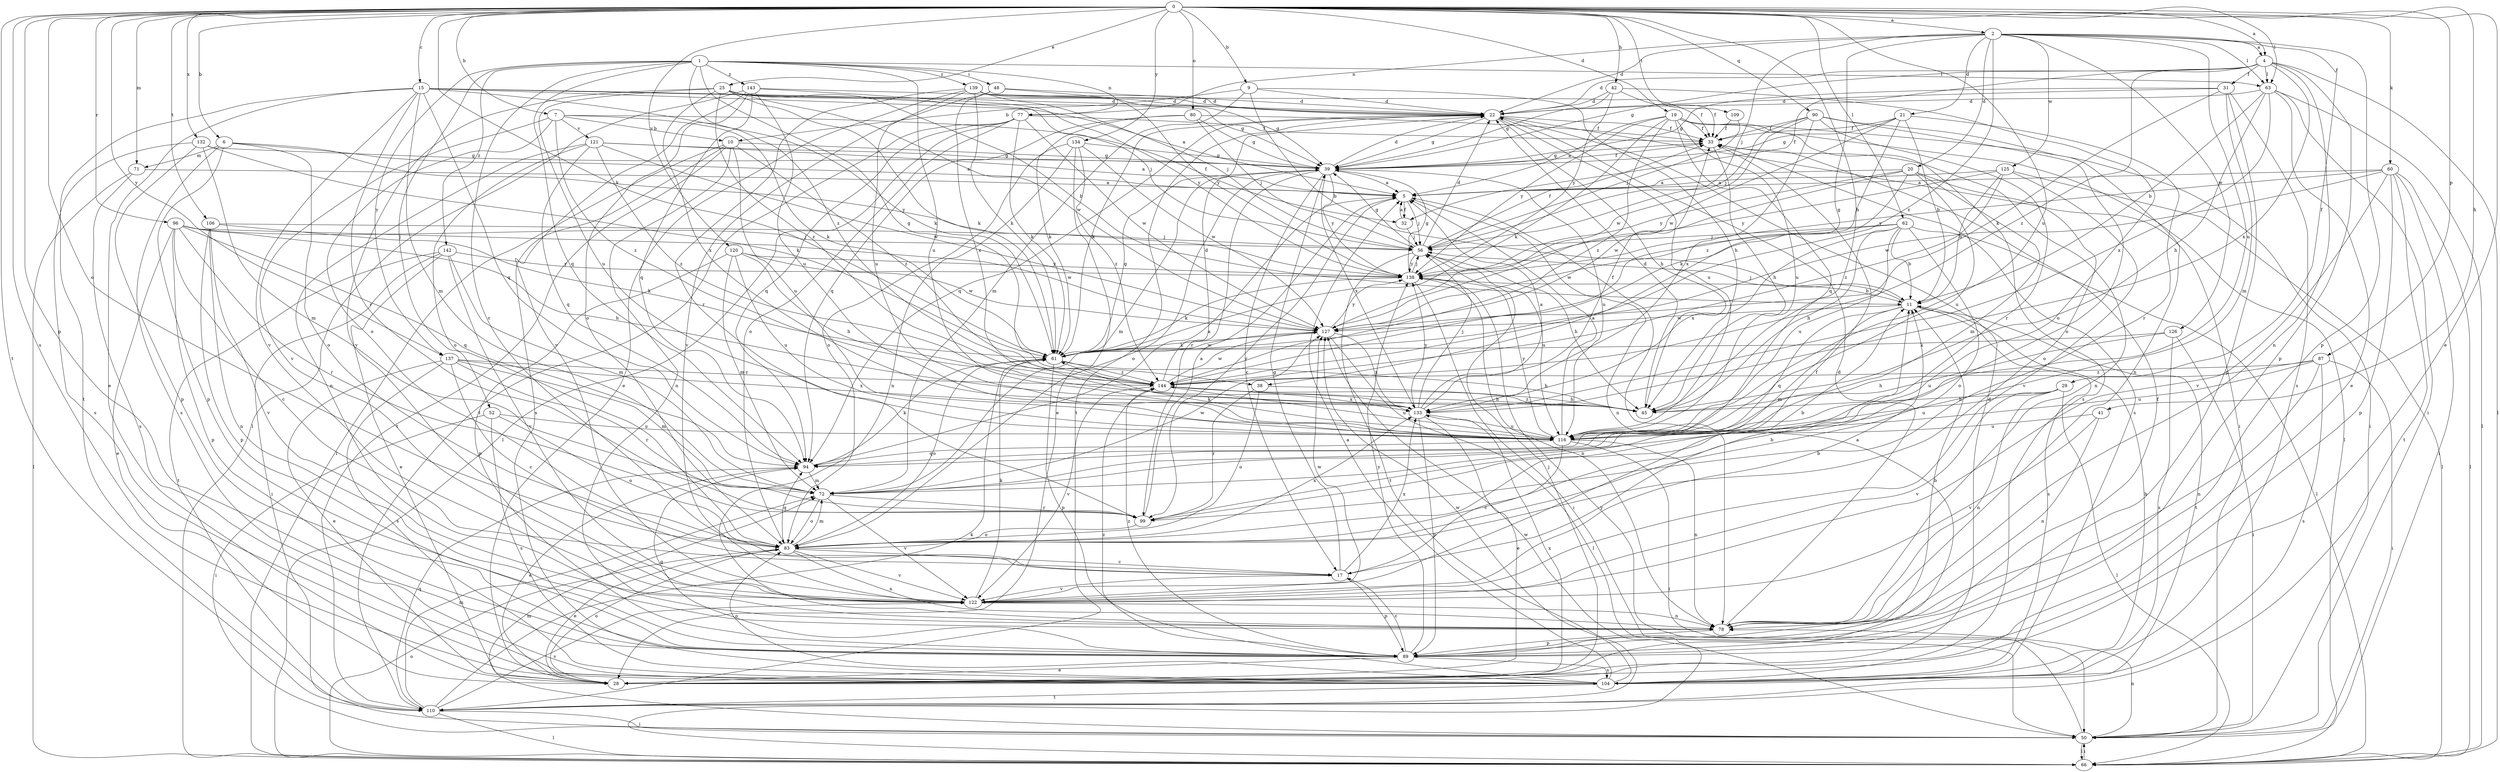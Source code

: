 strict digraph  {
0;
1;
2;
4;
5;
6;
7;
9;
10;
11;
15;
17;
19;
20;
21;
22;
25;
28;
29;
31;
32;
33;
38;
39;
41;
42;
45;
48;
50;
52;
56;
60;
61;
62;
63;
66;
71;
72;
77;
78;
80;
83;
87;
89;
90;
94;
96;
99;
104;
106;
109;
110;
116;
120;
121;
122;
125;
126;
127;
132;
133;
134;
137;
138;
139;
142;
143;
144;
0 -> 2  [label=a];
0 -> 4  [label=a];
0 -> 6  [label=b];
0 -> 7  [label=b];
0 -> 9  [label=b];
0 -> 15  [label=c];
0 -> 19  [label=d];
0 -> 25  [label=e];
0 -> 28  [label=e];
0 -> 41  [label=h];
0 -> 42  [label=h];
0 -> 45  [label=h];
0 -> 60  [label=k];
0 -> 61  [label=k];
0 -> 62  [label=l];
0 -> 63  [label=l];
0 -> 71  [label=m];
0 -> 80  [label=o];
0 -> 83  [label=o];
0 -> 87  [label=p];
0 -> 89  [label=p];
0 -> 90  [label=q];
0 -> 96  [label=r];
0 -> 104  [label=s];
0 -> 106  [label=t];
0 -> 109  [label=t];
0 -> 110  [label=t];
0 -> 116  [label=u];
0 -> 120  [label=v];
0 -> 132  [label=x];
0 -> 134  [label=y];
0 -> 137  [label=y];
1 -> 17  [label=c];
1 -> 38  [label=g];
1 -> 48  [label=i];
1 -> 52  [label=j];
1 -> 63  [label=l];
1 -> 77  [label=n];
1 -> 94  [label=q];
1 -> 116  [label=u];
1 -> 137  [label=y];
1 -> 139  [label=z];
1 -> 142  [label=z];
1 -> 143  [label=z];
1 -> 144  [label=z];
2 -> 4  [label=a];
2 -> 20  [label=d];
2 -> 21  [label=d];
2 -> 22  [label=d];
2 -> 29  [label=f];
2 -> 38  [label=g];
2 -> 56  [label=j];
2 -> 63  [label=l];
2 -> 77  [label=n];
2 -> 89  [label=p];
2 -> 116  [label=u];
2 -> 125  [label=w];
2 -> 126  [label=w];
2 -> 144  [label=z];
4 -> 22  [label=d];
4 -> 31  [label=f];
4 -> 32  [label=f];
4 -> 39  [label=g];
4 -> 63  [label=l];
4 -> 66  [label=l];
4 -> 78  [label=n];
4 -> 89  [label=p];
4 -> 133  [label=x];
4 -> 144  [label=z];
5 -> 32  [label=f];
5 -> 56  [label=j];
5 -> 78  [label=n];
5 -> 99  [label=r];
6 -> 5  [label=a];
6 -> 71  [label=m];
6 -> 83  [label=o];
6 -> 89  [label=p];
6 -> 104  [label=s];
6 -> 138  [label=y];
7 -> 10  [label=b];
7 -> 32  [label=f];
7 -> 61  [label=k];
7 -> 83  [label=o];
7 -> 121  [label=v];
7 -> 122  [label=v];
7 -> 144  [label=z];
9 -> 10  [label=b];
9 -> 11  [label=b];
9 -> 22  [label=d];
9 -> 45  [label=h];
9 -> 72  [label=m];
10 -> 39  [label=g];
10 -> 66  [label=l];
10 -> 78  [label=n];
10 -> 104  [label=s];
10 -> 110  [label=t];
10 -> 116  [label=u];
10 -> 144  [label=z];
11 -> 56  [label=j];
11 -> 72  [label=m];
11 -> 94  [label=q];
11 -> 104  [label=s];
11 -> 110  [label=t];
11 -> 127  [label=w];
15 -> 5  [label=a];
15 -> 22  [label=d];
15 -> 28  [label=e];
15 -> 39  [label=g];
15 -> 61  [label=k];
15 -> 72  [label=m];
15 -> 94  [label=q];
15 -> 99  [label=r];
15 -> 110  [label=t];
15 -> 122  [label=v];
17 -> 11  [label=b];
17 -> 39  [label=g];
17 -> 89  [label=p];
17 -> 122  [label=v];
17 -> 133  [label=x];
19 -> 5  [label=a];
19 -> 33  [label=f];
19 -> 50  [label=i];
19 -> 61  [label=k];
19 -> 66  [label=l];
19 -> 94  [label=q];
19 -> 104  [label=s];
19 -> 116  [label=u];
19 -> 138  [label=y];
19 -> 144  [label=z];
20 -> 5  [label=a];
20 -> 61  [label=k];
20 -> 72  [label=m];
20 -> 83  [label=o];
20 -> 116  [label=u];
20 -> 127  [label=w];
20 -> 138  [label=y];
21 -> 11  [label=b];
21 -> 33  [label=f];
21 -> 39  [label=g];
21 -> 99  [label=r];
21 -> 127  [label=w];
21 -> 144  [label=z];
22 -> 33  [label=f];
22 -> 39  [label=g];
22 -> 45  [label=h];
22 -> 50  [label=i];
22 -> 61  [label=k];
22 -> 94  [label=q];
22 -> 110  [label=t];
22 -> 116  [label=u];
25 -> 11  [label=b];
25 -> 22  [label=d];
25 -> 56  [label=j];
25 -> 61  [label=k];
25 -> 116  [label=u];
25 -> 122  [label=v];
25 -> 127  [label=w];
25 -> 133  [label=x];
25 -> 144  [label=z];
28 -> 5  [label=a];
28 -> 22  [label=d];
28 -> 56  [label=j];
28 -> 83  [label=o];
28 -> 133  [label=x];
29 -> 45  [label=h];
29 -> 66  [label=l];
29 -> 78  [label=n];
29 -> 116  [label=u];
29 -> 122  [label=v];
31 -> 22  [label=d];
31 -> 39  [label=g];
31 -> 61  [label=k];
31 -> 72  [label=m];
31 -> 89  [label=p];
31 -> 104  [label=s];
32 -> 5  [label=a];
32 -> 56  [label=j];
33 -> 39  [label=g];
33 -> 45  [label=h];
33 -> 78  [label=n];
33 -> 104  [label=s];
38 -> 45  [label=h];
38 -> 83  [label=o];
38 -> 99  [label=r];
39 -> 5  [label=a];
39 -> 17  [label=c];
39 -> 22  [label=d];
39 -> 33  [label=f];
39 -> 72  [label=m];
39 -> 83  [label=o];
39 -> 99  [label=r];
39 -> 116  [label=u];
39 -> 133  [label=x];
39 -> 138  [label=y];
41 -> 78  [label=n];
41 -> 116  [label=u];
41 -> 122  [label=v];
42 -> 22  [label=d];
42 -> 33  [label=f];
42 -> 39  [label=g];
42 -> 83  [label=o];
42 -> 138  [label=y];
45 -> 22  [label=d];
45 -> 144  [label=z];
48 -> 22  [label=d];
48 -> 122  [label=v];
48 -> 133  [label=x];
48 -> 138  [label=y];
50 -> 66  [label=l];
50 -> 72  [label=m];
50 -> 78  [label=n];
50 -> 127  [label=w];
50 -> 138  [label=y];
52 -> 50  [label=i];
52 -> 83  [label=o];
52 -> 104  [label=s];
52 -> 116  [label=u];
56 -> 22  [label=d];
56 -> 33  [label=f];
56 -> 39  [label=g];
56 -> 45  [label=h];
56 -> 110  [label=t];
56 -> 116  [label=u];
56 -> 138  [label=y];
60 -> 5  [label=a];
60 -> 50  [label=i];
60 -> 66  [label=l];
60 -> 89  [label=p];
60 -> 110  [label=t];
60 -> 122  [label=v];
60 -> 127  [label=w];
60 -> 138  [label=y];
61 -> 39  [label=g];
61 -> 45  [label=h];
61 -> 83  [label=o];
61 -> 89  [label=p];
61 -> 127  [label=w];
61 -> 144  [label=z];
62 -> 11  [label=b];
62 -> 45  [label=h];
62 -> 56  [label=j];
62 -> 66  [label=l];
62 -> 83  [label=o];
62 -> 116  [label=u];
62 -> 127  [label=w];
62 -> 133  [label=x];
63 -> 11  [label=b];
63 -> 22  [label=d];
63 -> 28  [label=e];
63 -> 45  [label=h];
63 -> 50  [label=i];
63 -> 66  [label=l];
63 -> 133  [label=x];
66 -> 50  [label=i];
66 -> 83  [label=o];
71 -> 5  [label=a];
71 -> 66  [label=l];
71 -> 104  [label=s];
72 -> 83  [label=o];
72 -> 99  [label=r];
72 -> 122  [label=v];
72 -> 127  [label=w];
77 -> 33  [label=f];
77 -> 61  [label=k];
77 -> 66  [label=l];
77 -> 83  [label=o];
77 -> 94  [label=q];
77 -> 110  [label=t];
77 -> 127  [label=w];
78 -> 22  [label=d];
78 -> 89  [label=p];
80 -> 33  [label=f];
80 -> 39  [label=g];
80 -> 56  [label=j];
80 -> 61  [label=k];
80 -> 94  [label=q];
83 -> 17  [label=c];
83 -> 28  [label=e];
83 -> 72  [label=m];
83 -> 78  [label=n];
83 -> 94  [label=q];
83 -> 122  [label=v];
83 -> 133  [label=x];
87 -> 45  [label=h];
87 -> 50  [label=i];
87 -> 78  [label=n];
87 -> 104  [label=s];
87 -> 116  [label=u];
87 -> 144  [label=z];
89 -> 11  [label=b];
89 -> 17  [label=c];
89 -> 28  [label=e];
89 -> 33  [label=f];
89 -> 94  [label=q];
89 -> 104  [label=s];
89 -> 138  [label=y];
89 -> 144  [label=z];
90 -> 33  [label=f];
90 -> 56  [label=j];
90 -> 78  [label=n];
90 -> 83  [label=o];
90 -> 99  [label=r];
90 -> 127  [label=w];
90 -> 133  [label=x];
94 -> 5  [label=a];
94 -> 28  [label=e];
94 -> 61  [label=k];
94 -> 72  [label=m];
96 -> 17  [label=c];
96 -> 28  [label=e];
96 -> 45  [label=h];
96 -> 56  [label=j];
96 -> 89  [label=p];
96 -> 94  [label=q];
96 -> 99  [label=r];
96 -> 127  [label=w];
99 -> 5  [label=a];
99 -> 11  [label=b];
99 -> 83  [label=o];
104 -> 5  [label=a];
104 -> 11  [label=b];
104 -> 83  [label=o];
104 -> 110  [label=t];
104 -> 127  [label=w];
104 -> 144  [label=z];
106 -> 56  [label=j];
106 -> 61  [label=k];
106 -> 78  [label=n];
106 -> 89  [label=p];
106 -> 122  [label=v];
109 -> 33  [label=f];
109 -> 56  [label=j];
110 -> 50  [label=i];
110 -> 61  [label=k];
110 -> 66  [label=l];
110 -> 72  [label=m];
110 -> 94  [label=q];
110 -> 122  [label=v];
116 -> 5  [label=a];
116 -> 17  [label=c];
116 -> 50  [label=i];
116 -> 61  [label=k];
116 -> 78  [label=n];
116 -> 94  [label=q];
116 -> 138  [label=y];
120 -> 45  [label=h];
120 -> 72  [label=m];
120 -> 89  [label=p];
120 -> 116  [label=u];
120 -> 127  [label=w];
120 -> 138  [label=y];
121 -> 5  [label=a];
121 -> 39  [label=g];
121 -> 78  [label=n];
121 -> 83  [label=o];
121 -> 94  [label=q];
121 -> 127  [label=w];
121 -> 144  [label=z];
122 -> 11  [label=b];
122 -> 33  [label=f];
122 -> 61  [label=k];
122 -> 78  [label=n];
122 -> 127  [label=w];
125 -> 5  [label=a];
125 -> 11  [label=b];
125 -> 66  [label=l];
125 -> 122  [label=v];
125 -> 138  [label=y];
125 -> 144  [label=z];
126 -> 50  [label=i];
126 -> 61  [label=k];
126 -> 104  [label=s];
126 -> 116  [label=u];
127 -> 61  [label=k];
127 -> 66  [label=l];
127 -> 133  [label=x];
127 -> 138  [label=y];
132 -> 39  [label=g];
132 -> 61  [label=k];
132 -> 72  [label=m];
132 -> 89  [label=p];
132 -> 104  [label=s];
133 -> 5  [label=a];
133 -> 28  [label=e];
133 -> 33  [label=f];
133 -> 56  [label=j];
133 -> 89  [label=p];
133 -> 116  [label=u];
133 -> 138  [label=y];
134 -> 28  [label=e];
134 -> 39  [label=g];
134 -> 78  [label=n];
134 -> 83  [label=o];
134 -> 127  [label=w];
134 -> 144  [label=z];
137 -> 17  [label=c];
137 -> 28  [label=e];
137 -> 72  [label=m];
137 -> 99  [label=r];
137 -> 104  [label=s];
137 -> 133  [label=x];
137 -> 144  [label=z];
138 -> 11  [label=b];
138 -> 39  [label=g];
138 -> 50  [label=i];
138 -> 56  [label=j];
138 -> 61  [label=k];
138 -> 78  [label=n];
139 -> 22  [label=d];
139 -> 28  [label=e];
139 -> 33  [label=f];
139 -> 39  [label=g];
139 -> 56  [label=j];
139 -> 61  [label=k];
139 -> 99  [label=r];
139 -> 116  [label=u];
142 -> 28  [label=e];
142 -> 50  [label=i];
142 -> 72  [label=m];
142 -> 110  [label=t];
142 -> 122  [label=v];
142 -> 138  [label=y];
143 -> 22  [label=d];
143 -> 66  [label=l];
143 -> 83  [label=o];
143 -> 94  [label=q];
143 -> 116  [label=u];
143 -> 122  [label=v];
143 -> 138  [label=y];
144 -> 22  [label=d];
144 -> 45  [label=h];
144 -> 116  [label=u];
144 -> 122  [label=v];
144 -> 127  [label=w];
144 -> 133  [label=x];
}
